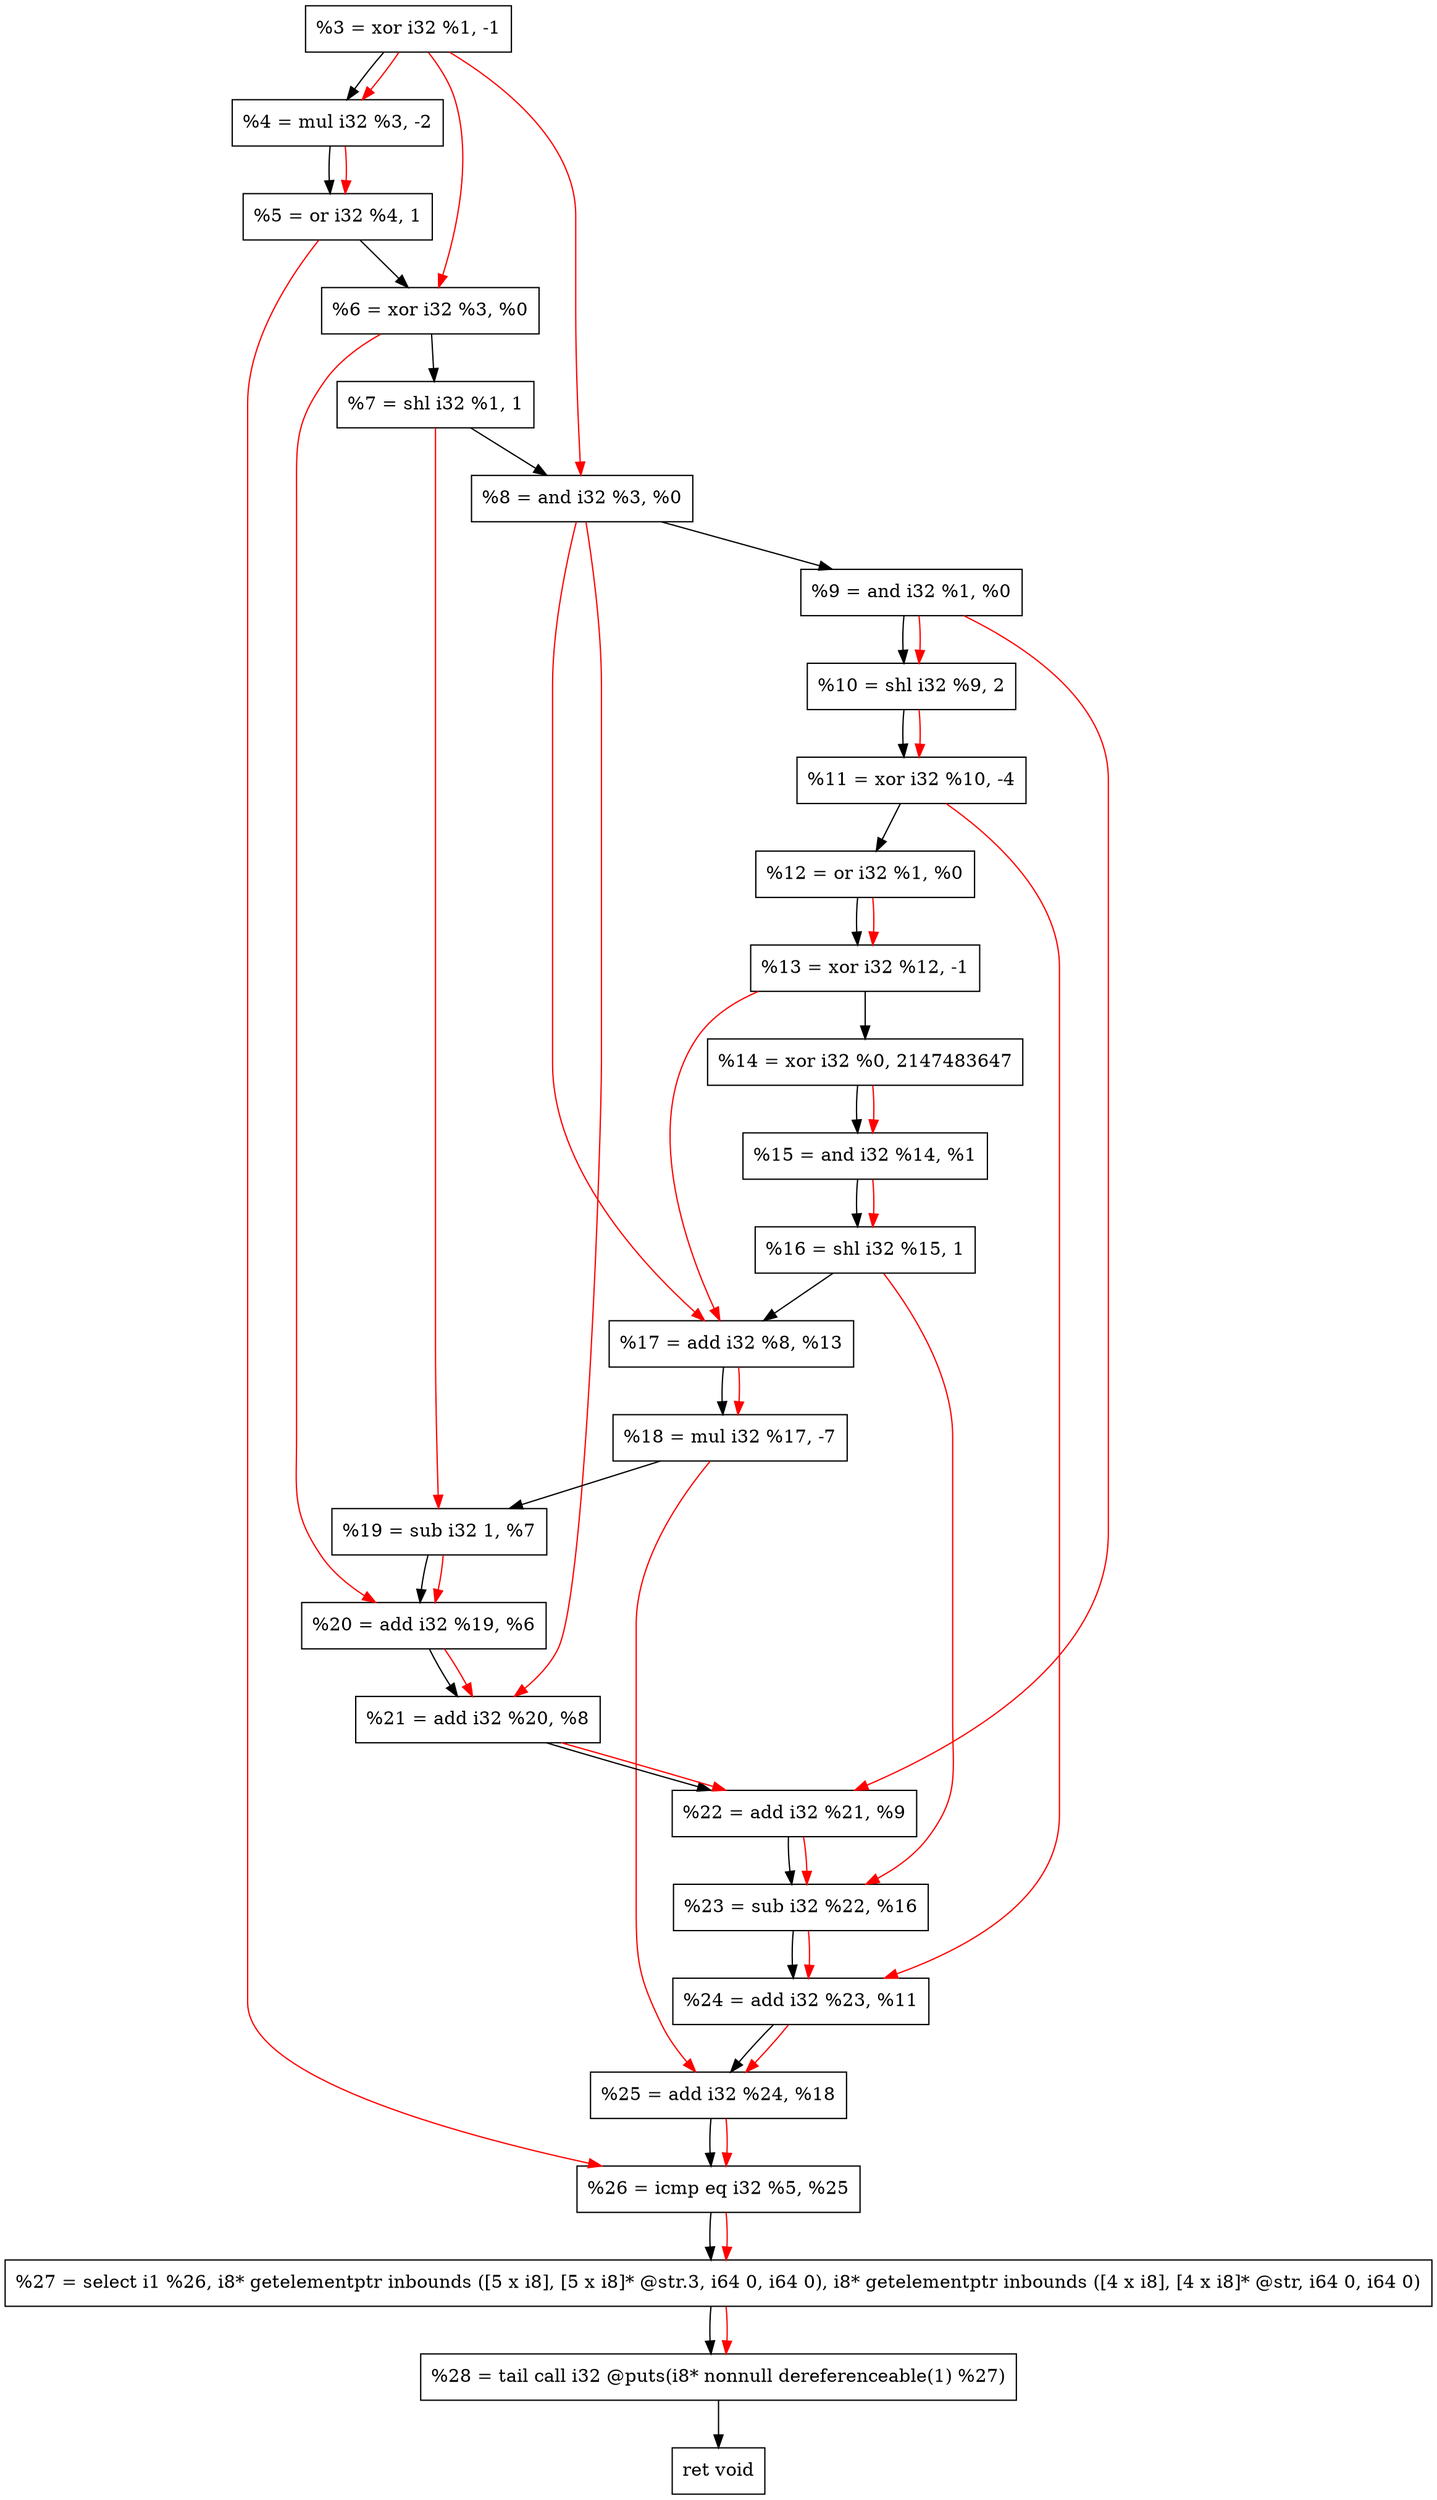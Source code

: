 digraph "DFG for'crackme' function" {
	Node0x1c62b90[shape=record, label="  %3 = xor i32 %1, -1"];
	Node0x1c62c30[shape=record, label="  %4 = mul i32 %3, -2"];
	Node0x1c62cf0[shape=record, label="  %5 = or i32 %4, 1"];
	Node0x1c62d60[shape=record, label="  %6 = xor i32 %3, %0"];
	Node0x1c62dd0[shape=record, label="  %7 = shl i32 %1, 1"];
	Node0x1c62e40[shape=record, label="  %8 = and i32 %3, %0"];
	Node0x1c62eb0[shape=record, label="  %9 = and i32 %1, %0"];
	Node0x1c62f50[shape=record, label="  %10 = shl i32 %9, 2"];
	Node0x1c62ff0[shape=record, label="  %11 = xor i32 %10, -4"];
	Node0x1c63060[shape=record, label="  %12 = or i32 %1, %0"];
	Node0x1c630d0[shape=record, label="  %13 = xor i32 %12, -1"];
	Node0x1c63170[shape=record, label="  %14 = xor i32 %0, 2147483647"];
	Node0x1c631e0[shape=record, label="  %15 = and i32 %14, %1"];
	Node0x1c63250[shape=record, label="  %16 = shl i32 %15, 1"];
	Node0x1c632c0[shape=record, label="  %17 = add i32 %8, %13"];
	Node0x1c63360[shape=record, label="  %18 = mul i32 %17, -7"];
	Node0x1c633d0[shape=record, label="  %19 = sub i32 1, %7"];
	Node0x1c63440[shape=record, label="  %20 = add i32 %19, %6"];
	Node0x1c634b0[shape=record, label="  %21 = add i32 %20, %8"];
	Node0x1c63520[shape=record, label="  %22 = add i32 %21, %9"];
	Node0x1c63590[shape=record, label="  %23 = sub i32 %22, %16"];
	Node0x1c63600[shape=record, label="  %24 = add i32 %23, %11"];
	Node0x1c63670[shape=record, label="  %25 = add i32 %24, %18"];
	Node0x1c636e0[shape=record, label="  %26 = icmp eq i32 %5, %25"];
	Node0x1c03268[shape=record, label="  %27 = select i1 %26, i8* getelementptr inbounds ([5 x i8], [5 x i8]* @str.3, i64 0, i64 0), i8* getelementptr inbounds ([4 x i8], [4 x i8]* @str, i64 0, i64 0)"];
	Node0x1c63b80[shape=record, label="  %28 = tail call i32 @puts(i8* nonnull dereferenceable(1) %27)"];
	Node0x1c63bd0[shape=record, label="  ret void"];
	Node0x1c62b90 -> Node0x1c62c30;
	Node0x1c62c30 -> Node0x1c62cf0;
	Node0x1c62cf0 -> Node0x1c62d60;
	Node0x1c62d60 -> Node0x1c62dd0;
	Node0x1c62dd0 -> Node0x1c62e40;
	Node0x1c62e40 -> Node0x1c62eb0;
	Node0x1c62eb0 -> Node0x1c62f50;
	Node0x1c62f50 -> Node0x1c62ff0;
	Node0x1c62ff0 -> Node0x1c63060;
	Node0x1c63060 -> Node0x1c630d0;
	Node0x1c630d0 -> Node0x1c63170;
	Node0x1c63170 -> Node0x1c631e0;
	Node0x1c631e0 -> Node0x1c63250;
	Node0x1c63250 -> Node0x1c632c0;
	Node0x1c632c0 -> Node0x1c63360;
	Node0x1c63360 -> Node0x1c633d0;
	Node0x1c633d0 -> Node0x1c63440;
	Node0x1c63440 -> Node0x1c634b0;
	Node0x1c634b0 -> Node0x1c63520;
	Node0x1c63520 -> Node0x1c63590;
	Node0x1c63590 -> Node0x1c63600;
	Node0x1c63600 -> Node0x1c63670;
	Node0x1c63670 -> Node0x1c636e0;
	Node0x1c636e0 -> Node0x1c03268;
	Node0x1c03268 -> Node0x1c63b80;
	Node0x1c63b80 -> Node0x1c63bd0;
edge [color=red]
	Node0x1c62b90 -> Node0x1c62c30;
	Node0x1c62c30 -> Node0x1c62cf0;
	Node0x1c62b90 -> Node0x1c62d60;
	Node0x1c62b90 -> Node0x1c62e40;
	Node0x1c62eb0 -> Node0x1c62f50;
	Node0x1c62f50 -> Node0x1c62ff0;
	Node0x1c63060 -> Node0x1c630d0;
	Node0x1c63170 -> Node0x1c631e0;
	Node0x1c631e0 -> Node0x1c63250;
	Node0x1c62e40 -> Node0x1c632c0;
	Node0x1c630d0 -> Node0x1c632c0;
	Node0x1c632c0 -> Node0x1c63360;
	Node0x1c62dd0 -> Node0x1c633d0;
	Node0x1c633d0 -> Node0x1c63440;
	Node0x1c62d60 -> Node0x1c63440;
	Node0x1c63440 -> Node0x1c634b0;
	Node0x1c62e40 -> Node0x1c634b0;
	Node0x1c634b0 -> Node0x1c63520;
	Node0x1c62eb0 -> Node0x1c63520;
	Node0x1c63520 -> Node0x1c63590;
	Node0x1c63250 -> Node0x1c63590;
	Node0x1c63590 -> Node0x1c63600;
	Node0x1c62ff0 -> Node0x1c63600;
	Node0x1c63600 -> Node0x1c63670;
	Node0x1c63360 -> Node0x1c63670;
	Node0x1c62cf0 -> Node0x1c636e0;
	Node0x1c63670 -> Node0x1c636e0;
	Node0x1c636e0 -> Node0x1c03268;
	Node0x1c03268 -> Node0x1c63b80;
}
